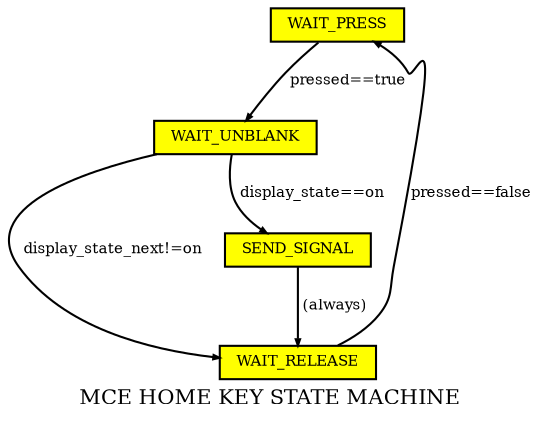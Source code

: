 /* -*- mode: c -*- */

/* Extra documentation for state transitions made while
 * handling home key presses.
 *
 * To create PNG image, execute:
 *   dot -Tpng homekey.dot -o homekey.png
 */

digraph home_key_state_machine {
    fontsize=10;
    label = "MCE HOME KEY STATE MACHINE";
    nodesep=0.3;
    ranksep=0.4;
    node[fontsize=7];
    edge[fontsize=7];
    edge[arrowsize=0.3];
    node[style=filled,fillcolor=skyblue,shape=box];
    node[width=0.00001];
    node[height=0.00001];

    node[fillcolor=yellow];

    WAIT_PRESS;
    WAIT_UNBLANK;
    WAIT_RELEASE;
    SEND_SIGNAL;

    node[shape=oval,fillcolor=pink];

    WAIT_PRESS    -> WAIT_UNBLANK  [label=" pressed==true\l"];
    WAIT_UNBLANK  -> WAIT_RELEASE  [label=" display_state_next!=on\l"];
    WAIT_UNBLANK  -> SEND_SIGNAL   [label=" display_state==on\l"];
    SEND_SIGNAL   -> WAIT_RELEASE  [label=" (always)\l"];
    WAIT_RELEASE  -> WAIT_PRESS    [label=" pressed==false\l"];
}
